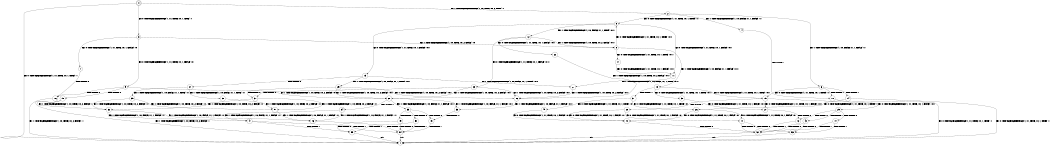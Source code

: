 digraph BCG {
size = "7, 10.5";
center = TRUE;
node [shape = circle];
0 [peripheries = 2];
0 -> 1 [label = "EX !0 !ATOMIC_EXCH_BRANCH (1, +1, TRUE, +0, 1, TRUE) !::"];
0 -> 2 [label = "EX !1 !ATOMIC_EXCH_BRANCH (1, +0, TRUE, +0, 2, TRUE) !::"];
0 -> 3 [label = "EX !0 !ATOMIC_EXCH_BRANCH (1, +1, TRUE, +0, 1, TRUE) !::"];
2 -> 4 [label = "EX !1 !ATOMIC_EXCH_BRANCH (1, +0, FALSE, +1, 1, FALSE) !:1:"];
2 -> 5 [label = "EX !0 !ATOMIC_EXCH_BRANCH (1, +1, TRUE, +0, 1, TRUE) !:1:"];
2 -> 6 [label = "EX !1 !ATOMIC_EXCH_BRANCH (1, +0, FALSE, +1, 1, FALSE) !:1:"];
3 -> 7 [label = "EX !0 !ATOMIC_EXCH_BRANCH (1, +1, TRUE, +0, 1, FALSE) !:0:"];
3 -> 8 [label = "EX !1 !ATOMIC_EXCH_BRANCH (1, +0, TRUE, +0, 2, FALSE) !:0:"];
3 -> 9 [label = "EX !0 !ATOMIC_EXCH_BRANCH (1, +1, TRUE, +0, 1, FALSE) !:0:"];
4 -> 10 [label = "TERMINATE !1"];
5 -> 11 [label = "EX !0 !ATOMIC_EXCH_BRANCH (1, +1, TRUE, +0, 1, FALSE) !:0:1:"];
5 -> 12 [label = "EX !1 !ATOMIC_EXCH_BRANCH (1, +0, FALSE, +1, 1, TRUE) !:0:1:"];
5 -> 13 [label = "EX !0 !ATOMIC_EXCH_BRANCH (1, +1, TRUE, +0, 1, FALSE) !:0:1:"];
6 -> 10 [label = "TERMINATE !1"];
6 -> 14 [label = "TERMINATE !1"];
6 -> 15 [label = "EX !0 !ATOMIC_EXCH_BRANCH (1, +1, TRUE, +0, 1, TRUE) !:1:"];
7 -> 16 [label = "TERMINATE !0"];
8 -> 17 [label = "EX !0 !ATOMIC_EXCH_BRANCH (1, +1, TRUE, +0, 1, TRUE) !:0:1:"];
8 -> 18 [label = "EX !1 !ATOMIC_EXCH_BRANCH (1, +0, FALSE, +1, 1, FALSE) !:0:1:"];
8 -> 5 [label = "EX !0 !ATOMIC_EXCH_BRANCH (1, +1, TRUE, +0, 1, TRUE) !:0:1:"];
9 -> 16 [label = "TERMINATE !0"];
9 -> 19 [label = "TERMINATE !0"];
9 -> 20 [label = "EX !1 !ATOMIC_EXCH_BRANCH (1, +0, TRUE, +0, 2, FALSE) !:0:"];
10 -> 1 [label = "EX !0 !ATOMIC_EXCH_BRANCH (1, +1, TRUE, +0, 1, TRUE) !::"];
11 -> 21 [label = "EX !1 !ATOMIC_EXCH_BRANCH (1, +0, FALSE, +1, 1, TRUE) !:0:1:"];
12 -> 22 [label = "EX !0 !ATOMIC_EXCH_BRANCH (1, +1, TRUE, +0, 1, FALSE) !:0:1:"];
12 -> 8 [label = "EX !1 !ATOMIC_EXCH_BRANCH (1, +0, TRUE, +0, 2, FALSE) !:0:1:"];
12 -> 23 [label = "EX !0 !ATOMIC_EXCH_BRANCH (1, +1, TRUE, +0, 1, FALSE) !:0:1:"];
13 -> 21 [label = "EX !1 !ATOMIC_EXCH_BRANCH (1, +0, FALSE, +1, 1, TRUE) !:0:1:"];
13 -> 24 [label = "TERMINATE !0"];
13 -> 25 [label = "EX !1 !ATOMIC_EXCH_BRANCH (1, +0, FALSE, +1, 1, TRUE) !:0:1:"];
14 -> 1 [label = "EX !0 !ATOMIC_EXCH_BRANCH (1, +1, TRUE, +0, 1, TRUE) !::"];
14 -> 26 [label = "EX !0 !ATOMIC_EXCH_BRANCH (1, +1, TRUE, +0, 1, TRUE) !::"];
15 -> 27 [label = "EX !0 !ATOMIC_EXCH_BRANCH (1, +1, TRUE, +0, 1, FALSE) !:0:1:"];
15 -> 28 [label = "TERMINATE !1"];
15 -> 29 [label = "EX !0 !ATOMIC_EXCH_BRANCH (1, +1, TRUE, +0, 1, FALSE) !:0:1:"];
16 -> 1 [label = "EX !1 !ATOMIC_EXCH_BRANCH (1, +0, TRUE, +0, 2, FALSE) !::"];
17 -> 11 [label = "EX !0 !ATOMIC_EXCH_BRANCH (1, +1, TRUE, +0, 1, FALSE) !:0:1:"];
18 -> 30 [label = "EX !0 !ATOMIC_EXCH_BRANCH (1, +1, TRUE, +0, 1, TRUE) !:0:1:"];
18 -> 31 [label = "TERMINATE !1"];
18 -> 15 [label = "EX !0 !ATOMIC_EXCH_BRANCH (1, +1, TRUE, +0, 1, TRUE) !:0:1:"];
19 -> 1 [label = "EX !1 !ATOMIC_EXCH_BRANCH (1, +0, TRUE, +0, 2, FALSE) !::"];
19 -> 32 [label = "EX !1 !ATOMIC_EXCH_BRANCH (1, +0, TRUE, +0, 2, FALSE) !::"];
20 -> 33 [label = "EX !1 !ATOMIC_EXCH_BRANCH (1, +0, FALSE, +1, 1, FALSE) !:0:1:"];
20 -> 34 [label = "TERMINATE !0"];
20 -> 35 [label = "EX !1 !ATOMIC_EXCH_BRANCH (1, +0, FALSE, +1, 1, FALSE) !:0:1:"];
21 -> 36 [label = "EX !1 !ATOMIC_EXCH_BRANCH (1, +0, TRUE, +0, 2, FALSE) !:0:1:"];
22 -> 36 [label = "EX !1 !ATOMIC_EXCH_BRANCH (1, +0, TRUE, +0, 2, FALSE) !:0:1:"];
23 -> 36 [label = "EX !1 !ATOMIC_EXCH_BRANCH (1, +0, TRUE, +0, 2, FALSE) !:0:1:"];
23 -> 37 [label = "TERMINATE !0"];
23 -> 20 [label = "EX !1 !ATOMIC_EXCH_BRANCH (1, +0, TRUE, +0, 2, FALSE) !:0:1:"];
24 -> 38 [label = "EX !1 !ATOMIC_EXCH_BRANCH (1, +0, FALSE, +1, 1, TRUE) !:1:"];
24 -> 39 [label = "EX !1 !ATOMIC_EXCH_BRANCH (1, +0, FALSE, +1, 1, TRUE) !:1:"];
25 -> 36 [label = "EX !1 !ATOMIC_EXCH_BRANCH (1, +0, TRUE, +0, 2, FALSE) !:0:1:"];
25 -> 37 [label = "TERMINATE !0"];
25 -> 20 [label = "EX !1 !ATOMIC_EXCH_BRANCH (1, +0, TRUE, +0, 2, FALSE) !:0:1:"];
26 -> 40 [label = "EX !0 !ATOMIC_EXCH_BRANCH (1, +1, TRUE, +0, 1, FALSE) !:0:"];
26 -> 41 [label = "EX !0 !ATOMIC_EXCH_BRANCH (1, +1, TRUE, +0, 1, FALSE) !:0:"];
27 -> 42 [label = "TERMINATE !0"];
28 -> 40 [label = "EX !0 !ATOMIC_EXCH_BRANCH (1, +1, TRUE, +0, 1, FALSE) !:0:"];
28 -> 41 [label = "EX !0 !ATOMIC_EXCH_BRANCH (1, +1, TRUE, +0, 1, FALSE) !:0:"];
29 -> 42 [label = "TERMINATE !0"];
29 -> 43 [label = "TERMINATE !1"];
29 -> 44 [label = "TERMINATE !0"];
30 -> 27 [label = "EX !0 !ATOMIC_EXCH_BRANCH (1, +1, TRUE, +0, 1, FALSE) !:0:1:"];
31 -> 45 [label = "EX !0 !ATOMIC_EXCH_BRANCH (1, +1, TRUE, +0, 1, TRUE) !:0:"];
31 -> 26 [label = "EX !0 !ATOMIC_EXCH_BRANCH (1, +1, TRUE, +0, 1, TRUE) !:0:"];
32 -> 46 [label = "EX !1 !ATOMIC_EXCH_BRANCH (1, +0, FALSE, +1, 1, FALSE) !:1:"];
32 -> 47 [label = "EX !1 !ATOMIC_EXCH_BRANCH (1, +0, FALSE, +1, 1, FALSE) !:1:"];
33 -> 48 [label = "TERMINATE !0"];
34 -> 46 [label = "EX !1 !ATOMIC_EXCH_BRANCH (1, +0, FALSE, +1, 1, FALSE) !:1:"];
34 -> 47 [label = "EX !1 !ATOMIC_EXCH_BRANCH (1, +0, FALSE, +1, 1, FALSE) !:1:"];
35 -> 48 [label = "TERMINATE !0"];
35 -> 49 [label = "TERMINATE !1"];
35 -> 50 [label = "TERMINATE !0"];
36 -> 33 [label = "EX !1 !ATOMIC_EXCH_BRANCH (1, +0, FALSE, +1, 1, FALSE) !:0:1:"];
37 -> 51 [label = "EX !1 !ATOMIC_EXCH_BRANCH (1, +0, TRUE, +0, 2, FALSE) !:1:"];
37 -> 32 [label = "EX !1 !ATOMIC_EXCH_BRANCH (1, +0, TRUE, +0, 2, FALSE) !:1:"];
38 -> 51 [label = "EX !1 !ATOMIC_EXCH_BRANCH (1, +0, TRUE, +0, 2, FALSE) !:1:"];
39 -> 51 [label = "EX !1 !ATOMIC_EXCH_BRANCH (1, +0, TRUE, +0, 2, FALSE) !:1:"];
39 -> 32 [label = "EX !1 !ATOMIC_EXCH_BRANCH (1, +0, TRUE, +0, 2, FALSE) !:1:"];
40 -> 52 [label = "TERMINATE !0"];
41 -> 52 [label = "TERMINATE !0"];
41 -> 53 [label = "TERMINATE !0"];
42 -> 52 [label = "TERMINATE !1"];
43 -> 52 [label = "TERMINATE !0"];
43 -> 53 [label = "TERMINATE !0"];
44 -> 52 [label = "TERMINATE !1"];
44 -> 53 [label = "TERMINATE !1"];
45 -> 40 [label = "EX !0 !ATOMIC_EXCH_BRANCH (1, +1, TRUE, +0, 1, FALSE) !:0:"];
46 -> 54 [label = "TERMINATE !1"];
47 -> 54 [label = "TERMINATE !1"];
47 -> 55 [label = "TERMINATE !1"];
48 -> 54 [label = "TERMINATE !1"];
49 -> 54 [label = "TERMINATE !0"];
49 -> 55 [label = "TERMINATE !0"];
50 -> 54 [label = "TERMINATE !1"];
50 -> 55 [label = "TERMINATE !1"];
51 -> 46 [label = "EX !1 !ATOMIC_EXCH_BRANCH (1, +0, FALSE, +1, 1, FALSE) !:1:"];
52 -> 1 [label = "exit"];
53 -> 1 [label = "exit"];
54 -> 1 [label = "exit"];
55 -> 1 [label = "exit"];
}
